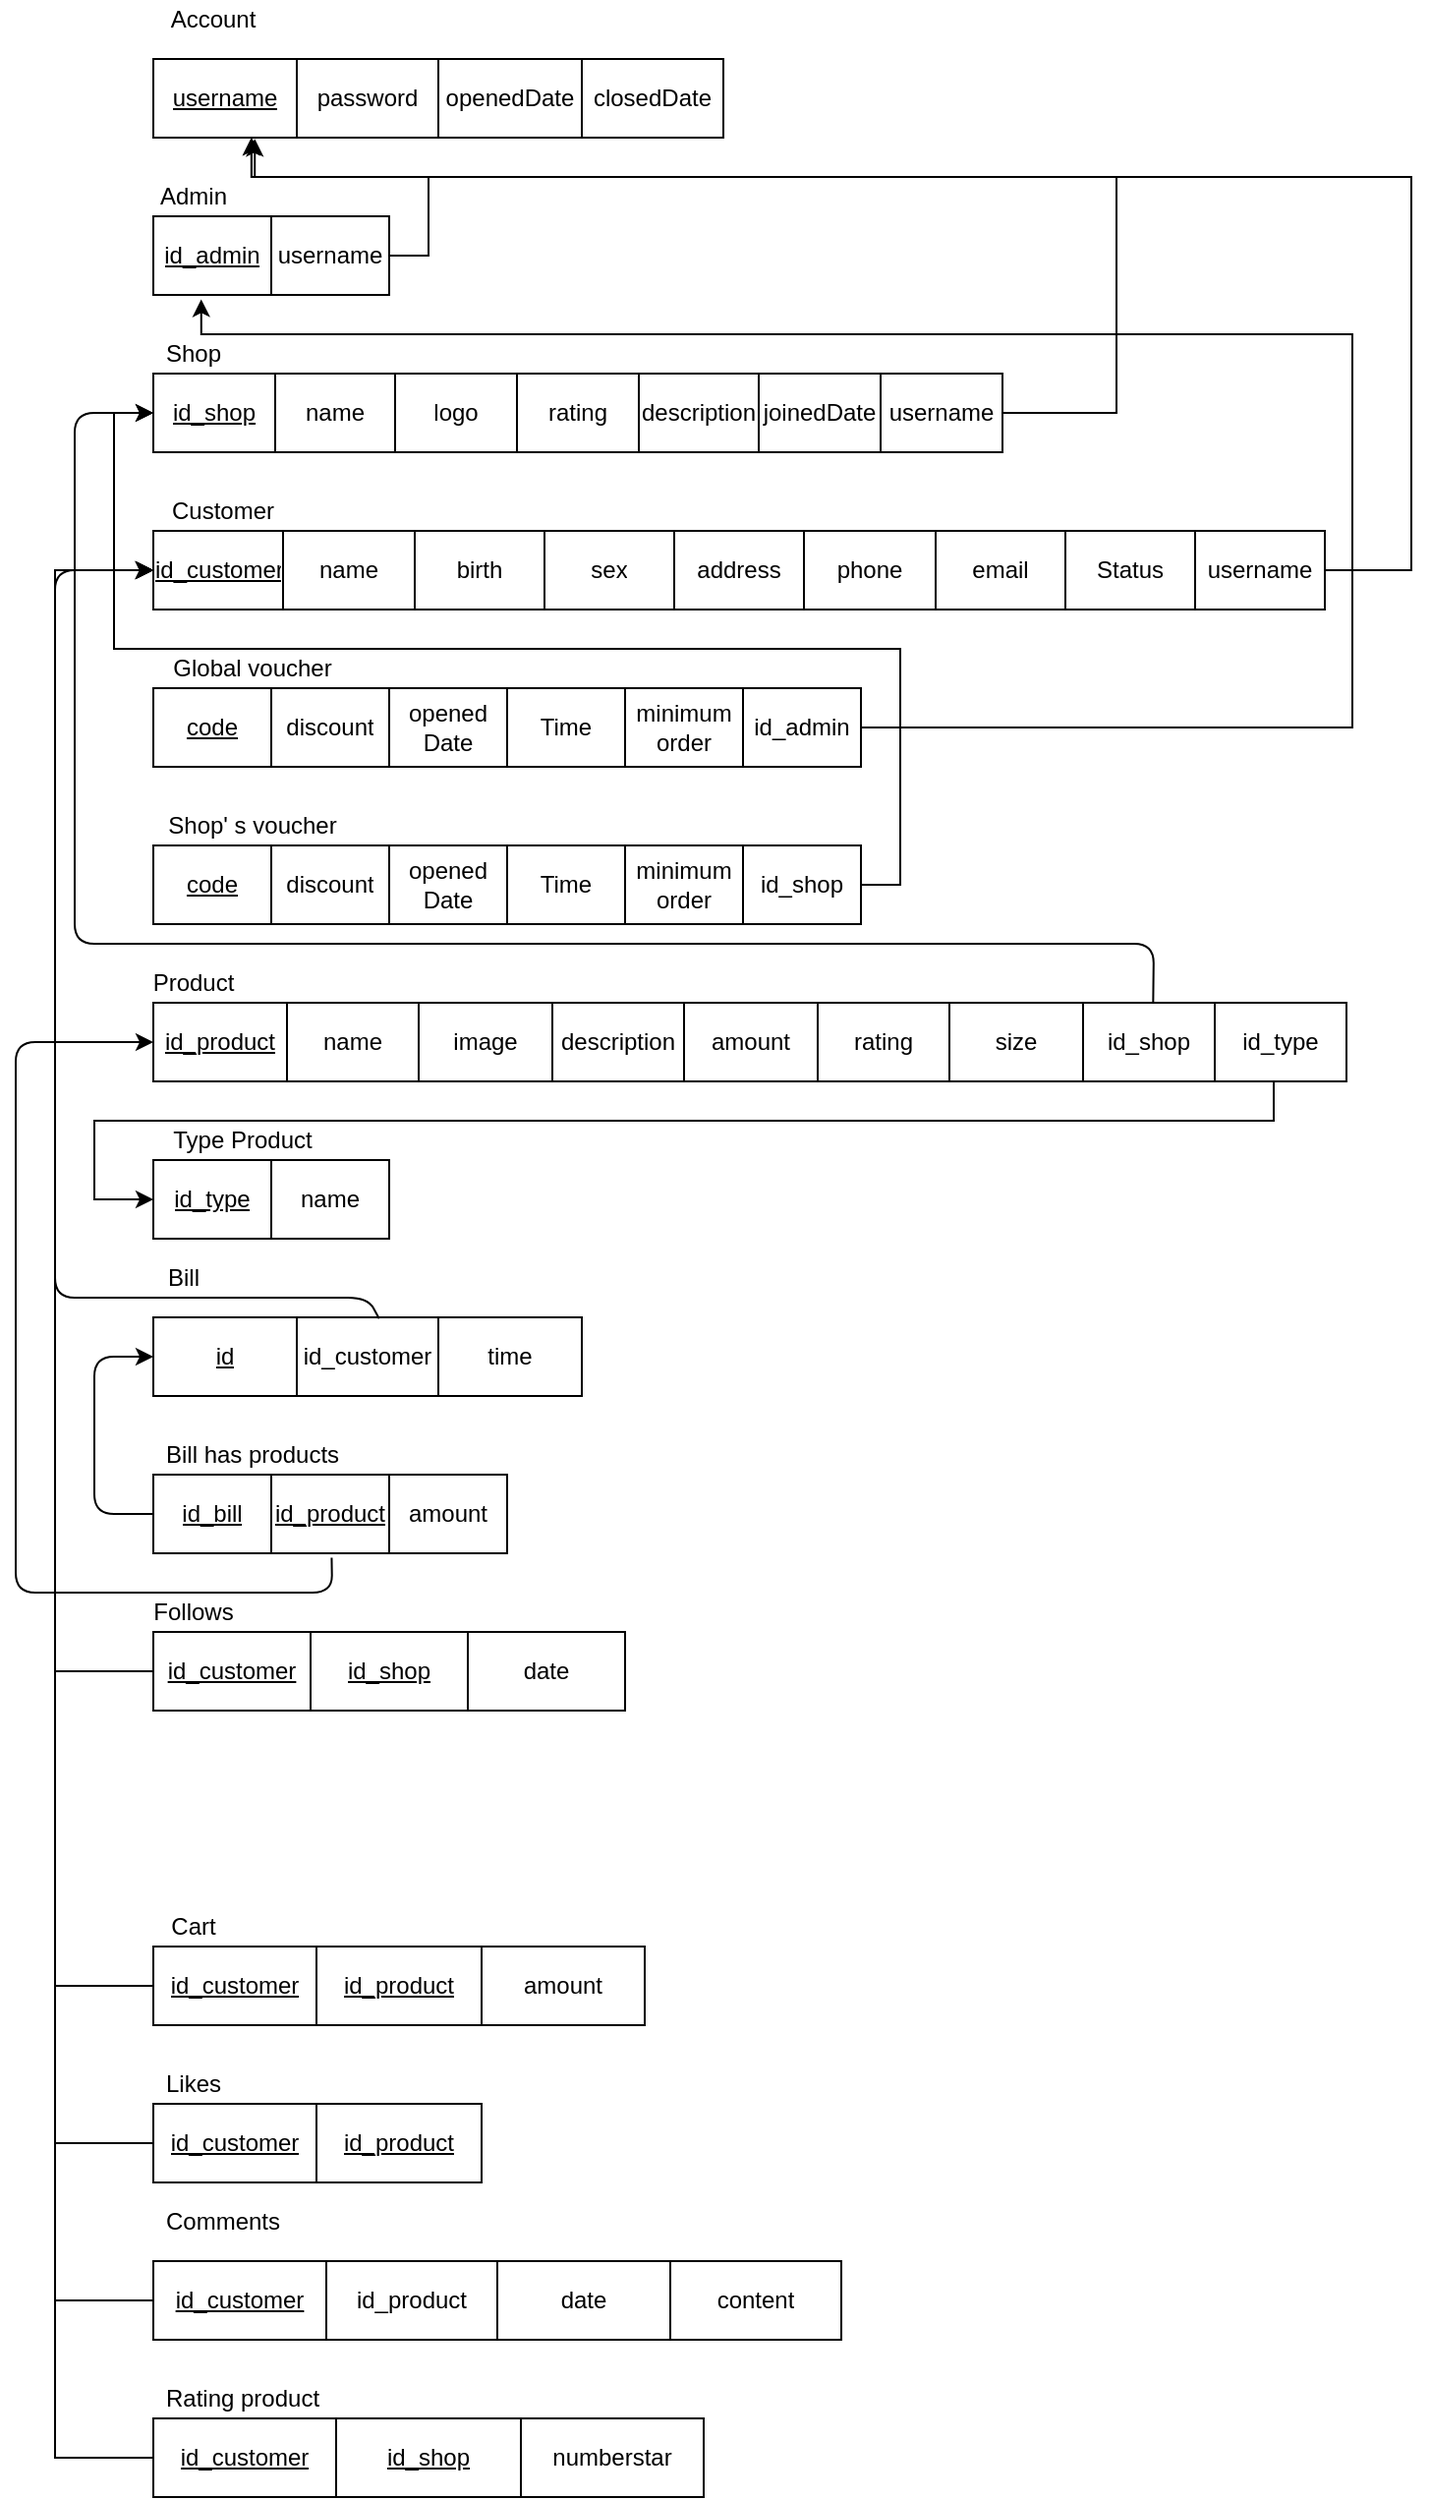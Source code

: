 <mxfile version="13.9.2" type="device"><diagram id="R2lEEEUBdFMjLlhIrx00" name="Page-1"><mxGraphModel dx="1278" dy="532" grid="1" gridSize="10" guides="1" tooltips="1" connect="1" arrows="1" fold="1" page="1" pageScale="1" pageWidth="850" pageHeight="1100" math="0" shadow="0" extFonts="Permanent Marker^https://fonts.googleapis.com/css?family=Permanent+Marker"><root><mxCell id="0"/><mxCell id="1" parent="0"/><mxCell id="m7C4wl1nC35SvQBjuJVe-47" value="" style="shape=table;html=1;whiteSpace=wrap;startSize=0;container=1;collapsible=0;childLayout=tableLayout;" parent="1" vertex="1"><mxGeometry x="80" y="40" width="290" height="40" as="geometry"/></mxCell><mxCell id="m7C4wl1nC35SvQBjuJVe-48" value="" style="shape=partialRectangle;html=1;whiteSpace=wrap;collapsible=0;dropTarget=0;pointerEvents=0;fillColor=none;top=0;left=0;bottom=0;right=0;points=[[0,0.5],[1,0.5]];portConstraint=eastwest;" parent="m7C4wl1nC35SvQBjuJVe-47" vertex="1"><mxGeometry width="290" height="40" as="geometry"/></mxCell><mxCell id="m7C4wl1nC35SvQBjuJVe-49" value="username" style="shape=partialRectangle;html=1;whiteSpace=wrap;connectable=0;overflow=hidden;fillColor=none;top=0;left=0;bottom=0;right=0;fontStyle=4" parent="m7C4wl1nC35SvQBjuJVe-48" vertex="1"><mxGeometry width="73" height="40" as="geometry"/></mxCell><mxCell id="m7C4wl1nC35SvQBjuJVe-50" value="password" style="shape=partialRectangle;html=1;whiteSpace=wrap;connectable=0;overflow=hidden;fillColor=none;top=0;left=0;bottom=0;right=0;" parent="m7C4wl1nC35SvQBjuJVe-48" vertex="1"><mxGeometry x="73" width="72" height="40" as="geometry"/></mxCell><mxCell id="m7C4wl1nC35SvQBjuJVe-51" value="openedDate" style="shape=partialRectangle;html=1;whiteSpace=wrap;connectable=0;overflow=hidden;fillColor=none;top=0;left=0;bottom=0;right=0;" parent="m7C4wl1nC35SvQBjuJVe-48" vertex="1"><mxGeometry x="145" width="73" height="40" as="geometry"/></mxCell><mxCell id="m7C4wl1nC35SvQBjuJVe-52" value="closedDate" style="shape=partialRectangle;html=1;whiteSpace=wrap;connectable=0;overflow=hidden;fillColor=none;top=0;left=0;bottom=0;right=0;" parent="m7C4wl1nC35SvQBjuJVe-48" vertex="1"><mxGeometry x="218" width="72" height="40" as="geometry"/></mxCell><mxCell id="m7C4wl1nC35SvQBjuJVe-53" value="Account" style="text;html=1;align=center;verticalAlign=middle;resizable=0;points=[];autosize=1;" parent="1" vertex="1"><mxGeometry x="80" y="10" width="60" height="20" as="geometry"/></mxCell><mxCell id="m7C4wl1nC35SvQBjuJVe-58" value="" style="shape=table;html=1;whiteSpace=wrap;startSize=0;container=1;collapsible=0;childLayout=tableLayout;" parent="1" vertex="1"><mxGeometry x="80" y="120" width="120" height="40" as="geometry"/></mxCell><mxCell id="m7C4wl1nC35SvQBjuJVe-59" value="" style="shape=partialRectangle;html=1;whiteSpace=wrap;collapsible=0;dropTarget=0;pointerEvents=0;fillColor=none;top=0;left=0;bottom=0;right=0;points=[[0,0.5],[1,0.5]];portConstraint=eastwest;" parent="m7C4wl1nC35SvQBjuJVe-58" vertex="1"><mxGeometry width="120" height="40" as="geometry"/></mxCell><mxCell id="m7C4wl1nC35SvQBjuJVe-60" value="&lt;u&gt;id_admin&lt;/u&gt;" style="shape=partialRectangle;html=1;whiteSpace=wrap;connectable=0;overflow=hidden;fillColor=none;top=0;left=0;bottom=0;right=0;" parent="m7C4wl1nC35SvQBjuJVe-59" vertex="1"><mxGeometry width="60" height="40" as="geometry"/></mxCell><mxCell id="m7C4wl1nC35SvQBjuJVe-141" value="&lt;span&gt;username&lt;/span&gt;" style="shape=partialRectangle;html=1;whiteSpace=wrap;connectable=0;overflow=hidden;fillColor=none;top=0;left=0;bottom=0;right=0;" parent="m7C4wl1nC35SvQBjuJVe-59" vertex="1"><mxGeometry x="60" width="60" height="40" as="geometry"/></mxCell><mxCell id="m7C4wl1nC35SvQBjuJVe-61" value="Admin" style="text;html=1;align=center;verticalAlign=middle;resizable=0;points=[];autosize=1;" parent="1" vertex="1"><mxGeometry x="75" y="100" width="50" height="20" as="geometry"/></mxCell><mxCell id="m7C4wl1nC35SvQBjuJVe-62" value="" style="shape=table;html=1;whiteSpace=wrap;startSize=0;container=1;collapsible=0;childLayout=tableLayout;" parent="1" vertex="1"><mxGeometry x="80" y="200" width="432" height="40" as="geometry"/></mxCell><mxCell id="m7C4wl1nC35SvQBjuJVe-63" value="" style="shape=partialRectangle;html=1;whiteSpace=wrap;collapsible=0;dropTarget=0;pointerEvents=0;fillColor=none;top=0;left=0;bottom=0;right=0;points=[[0,0.5],[1,0.5]];portConstraint=eastwest;" parent="m7C4wl1nC35SvQBjuJVe-62" vertex="1"><mxGeometry width="432" height="40" as="geometry"/></mxCell><mxCell id="m7C4wl1nC35SvQBjuJVe-64" value="&lt;u&gt;id_shop&lt;/u&gt;" style="shape=partialRectangle;html=1;whiteSpace=wrap;connectable=0;overflow=hidden;fillColor=none;top=0;left=0;bottom=0;right=0;" parent="m7C4wl1nC35SvQBjuJVe-63" vertex="1"><mxGeometry width="62" height="40" as="geometry"/></mxCell><mxCell id="m7C4wl1nC35SvQBjuJVe-65" value="name" style="shape=partialRectangle;html=1;whiteSpace=wrap;connectable=0;overflow=hidden;fillColor=none;top=0;left=0;bottom=0;right=0;" parent="m7C4wl1nC35SvQBjuJVe-63" vertex="1"><mxGeometry x="62" width="61" height="40" as="geometry"/></mxCell><mxCell id="m7C4wl1nC35SvQBjuJVe-66" value="logo" style="shape=partialRectangle;html=1;whiteSpace=wrap;connectable=0;overflow=hidden;fillColor=none;top=0;left=0;bottom=0;right=0;" parent="m7C4wl1nC35SvQBjuJVe-63" vertex="1"><mxGeometry x="123" width="62" height="40" as="geometry"/></mxCell><mxCell id="m7C4wl1nC35SvQBjuJVe-67" value="rating" style="shape=partialRectangle;html=1;whiteSpace=wrap;connectable=0;overflow=hidden;fillColor=none;top=0;left=0;bottom=0;right=0;" parent="m7C4wl1nC35SvQBjuJVe-63" vertex="1"><mxGeometry x="185" width="62" height="40" as="geometry"/></mxCell><mxCell id="m7C4wl1nC35SvQBjuJVe-68" value="description" style="shape=partialRectangle;html=1;whiteSpace=wrap;connectable=0;overflow=hidden;fillColor=none;top=0;left=0;bottom=0;right=0;" parent="m7C4wl1nC35SvQBjuJVe-63" vertex="1"><mxGeometry x="247" width="61" height="40" as="geometry"/></mxCell><mxCell id="m7C4wl1nC35SvQBjuJVe-69" value="joinedDate" style="shape=partialRectangle;html=1;whiteSpace=wrap;connectable=0;overflow=hidden;fillColor=none;top=0;left=0;bottom=0;right=0;" parent="m7C4wl1nC35SvQBjuJVe-63" vertex="1"><mxGeometry x="308" width="62" height="40" as="geometry"/></mxCell><mxCell id="m7C4wl1nC35SvQBjuJVe-142" value="&lt;span&gt;username&lt;/span&gt;" style="shape=partialRectangle;html=1;whiteSpace=wrap;connectable=0;overflow=hidden;fillColor=none;top=0;left=0;bottom=0;right=0;" parent="m7C4wl1nC35SvQBjuJVe-63" vertex="1"><mxGeometry x="370" width="62" height="40" as="geometry"/></mxCell><mxCell id="m7C4wl1nC35SvQBjuJVe-70" value="Shop" style="text;html=1;align=center;verticalAlign=middle;resizable=0;points=[];autosize=1;" parent="1" vertex="1"><mxGeometry x="80" y="180" width="40" height="20" as="geometry"/></mxCell><mxCell id="m7C4wl1nC35SvQBjuJVe-71" value="" style="shape=table;html=1;whiteSpace=wrap;startSize=0;container=1;collapsible=0;childLayout=tableLayout;" parent="1" vertex="1"><mxGeometry x="80" y="280" width="596" height="40" as="geometry"/></mxCell><mxCell id="m7C4wl1nC35SvQBjuJVe-72" value="" style="shape=partialRectangle;html=1;whiteSpace=wrap;collapsible=0;dropTarget=0;pointerEvents=0;fillColor=none;top=0;left=0;bottom=0;right=0;points=[[0,0.5],[1,0.5]];portConstraint=eastwest;" parent="m7C4wl1nC35SvQBjuJVe-71" vertex="1"><mxGeometry width="596" height="40" as="geometry"/></mxCell><mxCell id="m7C4wl1nC35SvQBjuJVe-73" value="&lt;u&gt;id_customer&lt;/u&gt;" style="shape=partialRectangle;html=1;whiteSpace=wrap;connectable=0;overflow=hidden;fillColor=none;top=0;left=0;bottom=0;right=0;" parent="m7C4wl1nC35SvQBjuJVe-72" vertex="1"><mxGeometry width="66" height="40" as="geometry"/></mxCell><mxCell id="m7C4wl1nC35SvQBjuJVe-74" value="name" style="shape=partialRectangle;html=1;whiteSpace=wrap;connectable=0;overflow=hidden;fillColor=none;top=0;left=0;bottom=0;right=0;" parent="m7C4wl1nC35SvQBjuJVe-72" vertex="1"><mxGeometry x="66" width="67" height="40" as="geometry"/></mxCell><mxCell id="m7C4wl1nC35SvQBjuJVe-75" value="birth" style="shape=partialRectangle;html=1;whiteSpace=wrap;connectable=0;overflow=hidden;fillColor=none;top=0;left=0;bottom=0;right=0;" parent="m7C4wl1nC35SvQBjuJVe-72" vertex="1"><mxGeometry x="133" width="66" height="40" as="geometry"/></mxCell><mxCell id="m7C4wl1nC35SvQBjuJVe-76" value="sex" style="shape=partialRectangle;html=1;whiteSpace=wrap;connectable=0;overflow=hidden;fillColor=none;top=0;left=0;bottom=0;right=0;" parent="m7C4wl1nC35SvQBjuJVe-72" vertex="1"><mxGeometry x="199" width="66" height="40" as="geometry"/></mxCell><mxCell id="m7C4wl1nC35SvQBjuJVe-77" value="address" style="shape=partialRectangle;html=1;whiteSpace=wrap;connectable=0;overflow=hidden;fillColor=none;top=0;left=0;bottom=0;right=0;" parent="m7C4wl1nC35SvQBjuJVe-72" vertex="1"><mxGeometry x="265" width="66" height="40" as="geometry"/></mxCell><mxCell id="m7C4wl1nC35SvQBjuJVe-78" value="phone" style="shape=partialRectangle;html=1;whiteSpace=wrap;connectable=0;overflow=hidden;fillColor=none;top=0;left=0;bottom=0;right=0;" parent="m7C4wl1nC35SvQBjuJVe-72" vertex="1"><mxGeometry x="331" width="67" height="40" as="geometry"/></mxCell><mxCell id="m7C4wl1nC35SvQBjuJVe-79" value="email" style="shape=partialRectangle;html=1;whiteSpace=wrap;connectable=0;overflow=hidden;fillColor=none;top=0;left=0;bottom=0;right=0;" parent="m7C4wl1nC35SvQBjuJVe-72" vertex="1"><mxGeometry x="398" width="66" height="40" as="geometry"/></mxCell><mxCell id="m7C4wl1nC35SvQBjuJVe-80" value="Status" style="shape=partialRectangle;html=1;whiteSpace=wrap;connectable=0;overflow=hidden;fillColor=none;top=0;left=0;bottom=0;right=0;" parent="m7C4wl1nC35SvQBjuJVe-72" vertex="1"><mxGeometry x="464" width="66" height="40" as="geometry"/></mxCell><mxCell id="m7C4wl1nC35SvQBjuJVe-143" value="&lt;span&gt;username&lt;/span&gt;" style="shape=partialRectangle;html=1;whiteSpace=wrap;connectable=0;overflow=hidden;fillColor=none;top=0;left=0;bottom=0;right=0;" parent="m7C4wl1nC35SvQBjuJVe-72" vertex="1"><mxGeometry x="530" width="66" height="40" as="geometry"/></mxCell><mxCell id="m7C4wl1nC35SvQBjuJVe-81" value="Customer" style="text;html=1;align=center;verticalAlign=middle;resizable=0;points=[];autosize=1;" parent="1" vertex="1"><mxGeometry x="80" y="260" width="70" height="20" as="geometry"/></mxCell><mxCell id="m7C4wl1nC35SvQBjuJVe-82" value="" style="shape=table;html=1;whiteSpace=wrap;startSize=0;container=1;collapsible=0;childLayout=tableLayout;" parent="1" vertex="1"><mxGeometry x="80" y="360" width="360" height="40" as="geometry"/></mxCell><mxCell id="m7C4wl1nC35SvQBjuJVe-83" value="" style="shape=partialRectangle;html=1;whiteSpace=wrap;collapsible=0;dropTarget=0;pointerEvents=0;fillColor=none;top=0;left=0;bottom=0;right=0;points=[[0,0.5],[1,0.5]];portConstraint=eastwest;" parent="m7C4wl1nC35SvQBjuJVe-82" vertex="1"><mxGeometry width="360" height="40" as="geometry"/></mxCell><mxCell id="m7C4wl1nC35SvQBjuJVe-84" value="code" style="shape=partialRectangle;html=1;whiteSpace=wrap;connectable=0;overflow=hidden;fillColor=none;top=0;left=0;bottom=0;right=0;fontStyle=4" parent="m7C4wl1nC35SvQBjuJVe-83" vertex="1"><mxGeometry width="60" height="40" as="geometry"/></mxCell><mxCell id="m7C4wl1nC35SvQBjuJVe-85" value="discount" style="shape=partialRectangle;html=1;whiteSpace=wrap;connectable=0;overflow=hidden;fillColor=none;top=0;left=0;bottom=0;right=0;" parent="m7C4wl1nC35SvQBjuJVe-83" vertex="1"><mxGeometry x="60" width="60" height="40" as="geometry"/></mxCell><mxCell id="m7C4wl1nC35SvQBjuJVe-86" value="opened Date" style="shape=partialRectangle;html=1;whiteSpace=wrap;connectable=0;overflow=hidden;fillColor=none;top=0;left=0;bottom=0;right=0;" parent="m7C4wl1nC35SvQBjuJVe-83" vertex="1"><mxGeometry x="120" width="60" height="40" as="geometry"/></mxCell><mxCell id="m7C4wl1nC35SvQBjuJVe-87" value="Time" style="shape=partialRectangle;html=1;whiteSpace=wrap;connectable=0;overflow=hidden;fillColor=none;top=0;left=0;bottom=0;right=0;" parent="m7C4wl1nC35SvQBjuJVe-83" vertex="1"><mxGeometry x="180" width="60" height="40" as="geometry"/></mxCell><mxCell id="m7C4wl1nC35SvQBjuJVe-88" value="minimum order" style="shape=partialRectangle;html=1;whiteSpace=wrap;connectable=0;overflow=hidden;fillColor=none;top=0;left=0;bottom=0;right=0;" parent="m7C4wl1nC35SvQBjuJVe-83" vertex="1"><mxGeometry x="240" width="60" height="40" as="geometry"/></mxCell><mxCell id="m7C4wl1nC35SvQBjuJVe-89" value="id_admin" style="shape=partialRectangle;html=1;whiteSpace=wrap;connectable=0;overflow=hidden;fillColor=none;top=0;left=0;bottom=0;right=0;" parent="m7C4wl1nC35SvQBjuJVe-83" vertex="1"><mxGeometry x="300" width="60" height="40" as="geometry"/></mxCell><mxCell id="m7C4wl1nC35SvQBjuJVe-98" value="Global voucher" style="text;html=1;align=center;verticalAlign=middle;resizable=0;points=[];autosize=1;" parent="1" vertex="1"><mxGeometry x="80" y="340" width="100" height="20" as="geometry"/></mxCell><mxCell id="m7C4wl1nC35SvQBjuJVe-99" value="Shop' s voucher" style="text;html=1;align=center;verticalAlign=middle;resizable=0;points=[];autosize=1;" parent="1" vertex="1"><mxGeometry x="80" y="420" width="100" height="20" as="geometry"/></mxCell><mxCell id="m7C4wl1nC35SvQBjuJVe-100" value="" style="shape=table;html=1;whiteSpace=wrap;startSize=0;container=1;collapsible=0;childLayout=tableLayout;" parent="1" vertex="1"><mxGeometry x="80" y="440" width="360" height="40" as="geometry"/></mxCell><mxCell id="m7C4wl1nC35SvQBjuJVe-101" value="" style="shape=partialRectangle;html=1;whiteSpace=wrap;collapsible=0;dropTarget=0;pointerEvents=0;fillColor=none;top=0;left=0;bottom=0;right=0;points=[[0,0.5],[1,0.5]];portConstraint=eastwest;" parent="m7C4wl1nC35SvQBjuJVe-100" vertex="1"><mxGeometry width="360" height="40" as="geometry"/></mxCell><mxCell id="m7C4wl1nC35SvQBjuJVe-102" value="code" style="shape=partialRectangle;html=1;whiteSpace=wrap;connectable=0;overflow=hidden;fillColor=none;top=0;left=0;bottom=0;right=0;fontStyle=4" parent="m7C4wl1nC35SvQBjuJVe-101" vertex="1"><mxGeometry width="60" height="40" as="geometry"/></mxCell><mxCell id="m7C4wl1nC35SvQBjuJVe-103" value="discount" style="shape=partialRectangle;html=1;whiteSpace=wrap;connectable=0;overflow=hidden;fillColor=none;top=0;left=0;bottom=0;right=0;" parent="m7C4wl1nC35SvQBjuJVe-101" vertex="1"><mxGeometry x="60" width="60" height="40" as="geometry"/></mxCell><mxCell id="m7C4wl1nC35SvQBjuJVe-104" value="opened Date" style="shape=partialRectangle;html=1;whiteSpace=wrap;connectable=0;overflow=hidden;fillColor=none;top=0;left=0;bottom=0;right=0;" parent="m7C4wl1nC35SvQBjuJVe-101" vertex="1"><mxGeometry x="120" width="60" height="40" as="geometry"/></mxCell><mxCell id="m7C4wl1nC35SvQBjuJVe-105" value="Time" style="shape=partialRectangle;html=1;whiteSpace=wrap;connectable=0;overflow=hidden;fillColor=none;top=0;left=0;bottom=0;right=0;" parent="m7C4wl1nC35SvQBjuJVe-101" vertex="1"><mxGeometry x="180" width="60" height="40" as="geometry"/></mxCell><mxCell id="m7C4wl1nC35SvQBjuJVe-106" value="minimum order" style="shape=partialRectangle;html=1;whiteSpace=wrap;connectable=0;overflow=hidden;fillColor=none;top=0;left=0;bottom=0;right=0;" parent="m7C4wl1nC35SvQBjuJVe-101" vertex="1"><mxGeometry x="240" width="60" height="40" as="geometry"/></mxCell><mxCell id="m7C4wl1nC35SvQBjuJVe-107" value="id_shop" style="shape=partialRectangle;html=1;whiteSpace=wrap;connectable=0;overflow=hidden;fillColor=none;top=0;left=0;bottom=0;right=0;" parent="m7C4wl1nC35SvQBjuJVe-101" vertex="1"><mxGeometry x="300" width="60" height="40" as="geometry"/></mxCell><mxCell id="m7C4wl1nC35SvQBjuJVe-108" value="" style="shape=table;html=1;whiteSpace=wrap;startSize=0;container=1;collapsible=0;childLayout=tableLayout;" parent="1" vertex="1"><mxGeometry x="80" y="520" width="607" height="40" as="geometry"/></mxCell><mxCell id="m7C4wl1nC35SvQBjuJVe-109" value="" style="shape=partialRectangle;html=1;whiteSpace=wrap;collapsible=0;dropTarget=0;pointerEvents=0;fillColor=none;top=0;left=0;bottom=0;right=0;points=[[0,0.5],[1,0.5]];portConstraint=eastwest;" parent="m7C4wl1nC35SvQBjuJVe-108" vertex="1"><mxGeometry width="607" height="40" as="geometry"/></mxCell><mxCell id="m7C4wl1nC35SvQBjuJVe-110" value="&lt;u&gt;id_product&lt;/u&gt;" style="shape=partialRectangle;html=1;whiteSpace=wrap;connectable=0;overflow=hidden;fillColor=none;top=0;left=0;bottom=0;right=0;" parent="m7C4wl1nC35SvQBjuJVe-109" vertex="1"><mxGeometry width="68" height="40" as="geometry"/></mxCell><mxCell id="m7C4wl1nC35SvQBjuJVe-111" value="name" style="shape=partialRectangle;html=1;whiteSpace=wrap;connectable=0;overflow=hidden;fillColor=none;top=0;left=0;bottom=0;right=0;" parent="m7C4wl1nC35SvQBjuJVe-109" vertex="1"><mxGeometry x="68" width="67" height="40" as="geometry"/></mxCell><mxCell id="m7C4wl1nC35SvQBjuJVe-112" value="image" style="shape=partialRectangle;html=1;whiteSpace=wrap;connectable=0;overflow=hidden;fillColor=none;top=0;left=0;bottom=0;right=0;" parent="m7C4wl1nC35SvQBjuJVe-109" vertex="1"><mxGeometry x="135" width="68" height="40" as="geometry"/></mxCell><mxCell id="m7C4wl1nC35SvQBjuJVe-113" value="description" style="shape=partialRectangle;html=1;whiteSpace=wrap;connectable=0;overflow=hidden;fillColor=none;top=0;left=0;bottom=0;right=0;" parent="m7C4wl1nC35SvQBjuJVe-109" vertex="1"><mxGeometry x="203" width="67" height="40" as="geometry"/></mxCell><mxCell id="m7C4wl1nC35SvQBjuJVe-114" value="amount" style="shape=partialRectangle;html=1;whiteSpace=wrap;connectable=0;overflow=hidden;fillColor=none;top=0;left=0;bottom=0;right=0;" parent="m7C4wl1nC35SvQBjuJVe-109" vertex="1"><mxGeometry x="270" width="68" height="40" as="geometry"/></mxCell><mxCell id="m7C4wl1nC35SvQBjuJVe-115" value="rating" style="shape=partialRectangle;html=1;whiteSpace=wrap;connectable=0;overflow=hidden;fillColor=none;top=0;left=0;bottom=0;right=0;" parent="m7C4wl1nC35SvQBjuJVe-109" vertex="1"><mxGeometry x="338" width="67" height="40" as="geometry"/></mxCell><mxCell id="m7C4wl1nC35SvQBjuJVe-116" value="size" style="shape=partialRectangle;html=1;whiteSpace=wrap;connectable=0;overflow=hidden;fillColor=none;top=0;left=0;bottom=0;right=0;" parent="m7C4wl1nC35SvQBjuJVe-109" vertex="1"><mxGeometry x="405" width="68" height="40" as="geometry"/></mxCell><mxCell id="m7C4wl1nC35SvQBjuJVe-208" value="id_shop" style="shape=partialRectangle;html=1;whiteSpace=wrap;connectable=0;overflow=hidden;fillColor=none;top=0;left=0;bottom=0;right=0;" parent="m7C4wl1nC35SvQBjuJVe-109" vertex="1"><mxGeometry x="473" width="67" height="40" as="geometry"/></mxCell><mxCell id="m7C4wl1nC35SvQBjuJVe-135" value="id_type" style="shape=partialRectangle;html=1;whiteSpace=wrap;connectable=0;overflow=hidden;fillColor=none;top=0;left=0;bottom=0;right=0;" parent="m7C4wl1nC35SvQBjuJVe-109" vertex="1"><mxGeometry x="540" width="67" height="40" as="geometry"/></mxCell><mxCell id="m7C4wl1nC35SvQBjuJVe-117" value="Product" style="text;html=1;align=center;verticalAlign=middle;resizable=0;points=[];autosize=1;" parent="1" vertex="1"><mxGeometry x="70" y="500" width="60" height="20" as="geometry"/></mxCell><mxCell id="m7C4wl1nC35SvQBjuJVe-136" value="" style="shape=table;html=1;whiteSpace=wrap;startSize=0;container=1;collapsible=0;childLayout=tableLayout;" parent="1" vertex="1"><mxGeometry x="80" y="600" width="120" height="40" as="geometry"/></mxCell><mxCell id="m7C4wl1nC35SvQBjuJVe-137" value="" style="shape=partialRectangle;html=1;whiteSpace=wrap;collapsible=0;dropTarget=0;pointerEvents=0;fillColor=none;top=0;left=0;bottom=0;right=0;points=[[0,0.5],[1,0.5]];portConstraint=eastwest;" parent="m7C4wl1nC35SvQBjuJVe-136" vertex="1"><mxGeometry width="120" height="40" as="geometry"/></mxCell><mxCell id="m7C4wl1nC35SvQBjuJVe-138" value="&lt;u&gt;id_type&lt;/u&gt;" style="shape=partialRectangle;html=1;whiteSpace=wrap;connectable=0;overflow=hidden;fillColor=none;top=0;left=0;bottom=0;right=0;" parent="m7C4wl1nC35SvQBjuJVe-137" vertex="1"><mxGeometry width="60" height="40" as="geometry"/></mxCell><mxCell id="m7C4wl1nC35SvQBjuJVe-139" value="name" style="shape=partialRectangle;html=1;whiteSpace=wrap;connectable=0;overflow=hidden;fillColor=none;top=0;left=0;bottom=0;right=0;" parent="m7C4wl1nC35SvQBjuJVe-137" vertex="1"><mxGeometry x="60" width="60" height="40" as="geometry"/></mxCell><mxCell id="m7C4wl1nC35SvQBjuJVe-140" value="Type Product" style="text;html=1;align=center;verticalAlign=middle;resizable=0;points=[];autosize=1;" parent="1" vertex="1"><mxGeometry x="80" y="580" width="90" height="20" as="geometry"/></mxCell><mxCell id="m7C4wl1nC35SvQBjuJVe-159" value="" style="shape=table;html=1;whiteSpace=wrap;startSize=0;container=1;collapsible=0;childLayout=tableLayout;" parent="1" vertex="1"><mxGeometry x="80" y="840" width="240" height="40" as="geometry"/></mxCell><mxCell id="m7C4wl1nC35SvQBjuJVe-160" value="" style="shape=partialRectangle;html=1;whiteSpace=wrap;collapsible=0;dropTarget=0;pointerEvents=0;fillColor=none;top=0;left=0;bottom=0;right=0;points=[[0,0.5],[1,0.5]];portConstraint=eastwest;" parent="m7C4wl1nC35SvQBjuJVe-159" vertex="1"><mxGeometry width="240" height="40" as="geometry"/></mxCell><mxCell id="m7C4wl1nC35SvQBjuJVe-161" value="&lt;u&gt;id_customer&lt;/u&gt;" style="shape=partialRectangle;html=1;whiteSpace=wrap;connectable=0;overflow=hidden;fillColor=none;top=0;left=0;bottom=0;right=0;" parent="m7C4wl1nC35SvQBjuJVe-160" vertex="1"><mxGeometry width="80" height="40" as="geometry"/></mxCell><mxCell id="m7C4wl1nC35SvQBjuJVe-162" value="&lt;u&gt;id_shop&lt;/u&gt;" style="shape=partialRectangle;html=1;whiteSpace=wrap;connectable=0;overflow=hidden;fillColor=none;top=0;left=0;bottom=0;right=0;" parent="m7C4wl1nC35SvQBjuJVe-160" vertex="1"><mxGeometry x="80" width="80" height="40" as="geometry"/></mxCell><mxCell id="m7C4wl1nC35SvQBjuJVe-163" value="date" style="shape=partialRectangle;html=1;whiteSpace=wrap;connectable=0;overflow=hidden;fillColor=none;top=0;left=0;bottom=0;right=0;" parent="m7C4wl1nC35SvQBjuJVe-160" vertex="1"><mxGeometry x="160" width="80" height="40" as="geometry"/></mxCell><mxCell id="m7C4wl1nC35SvQBjuJVe-164" value="Follows" style="text;html=1;align=center;verticalAlign=middle;resizable=0;points=[];autosize=1;" parent="1" vertex="1"><mxGeometry x="70" y="820" width="60" height="20" as="geometry"/></mxCell><mxCell id="m7C4wl1nC35SvQBjuJVe-173" value="" style="shape=table;html=1;whiteSpace=wrap;startSize=0;container=1;collapsible=0;childLayout=tableLayout;" parent="1" vertex="1"><mxGeometry x="80" y="1000" width="250" height="40" as="geometry"/></mxCell><mxCell id="m7C4wl1nC35SvQBjuJVe-174" value="" style="shape=partialRectangle;html=1;whiteSpace=wrap;collapsible=0;dropTarget=0;pointerEvents=0;fillColor=none;top=0;left=0;bottom=0;right=0;points=[[0,0.5],[1,0.5]];portConstraint=eastwest;" parent="m7C4wl1nC35SvQBjuJVe-173" vertex="1"><mxGeometry width="250" height="40" as="geometry"/></mxCell><mxCell id="m7C4wl1nC35SvQBjuJVe-175" value="&lt;u&gt;id_customer&lt;/u&gt;" style="shape=partialRectangle;html=1;whiteSpace=wrap;connectable=0;overflow=hidden;fillColor=none;top=0;left=0;bottom=0;right=0;" parent="m7C4wl1nC35SvQBjuJVe-174" vertex="1"><mxGeometry width="83" height="40" as="geometry"/></mxCell><mxCell id="m7C4wl1nC35SvQBjuJVe-176" value="&lt;span&gt;id_product&lt;/span&gt;" style="shape=partialRectangle;html=1;whiteSpace=wrap;connectable=0;overflow=hidden;fillColor=none;top=0;left=0;bottom=0;right=0;fontStyle=4" parent="m7C4wl1nC35SvQBjuJVe-174" vertex="1"><mxGeometry x="83" width="84" height="40" as="geometry"/></mxCell><mxCell id="m7C4wl1nC35SvQBjuJVe-177" value="amount" style="shape=partialRectangle;html=1;whiteSpace=wrap;connectable=0;overflow=hidden;fillColor=none;top=0;left=0;bottom=0;right=0;" parent="m7C4wl1nC35SvQBjuJVe-174" vertex="1"><mxGeometry x="167" width="83" height="40" as="geometry"/></mxCell><mxCell id="m7C4wl1nC35SvQBjuJVe-178" value="Cart" style="text;html=1;align=center;verticalAlign=middle;resizable=0;points=[];autosize=1;" parent="1" vertex="1"><mxGeometry x="80" y="980" width="40" height="20" as="geometry"/></mxCell><mxCell id="m7C4wl1nC35SvQBjuJVe-183" value="Likes" style="text;html=1;align=center;verticalAlign=middle;resizable=0;points=[];autosize=1;" parent="1" vertex="1"><mxGeometry x="80" y="1060" width="40" height="20" as="geometry"/></mxCell><mxCell id="m7C4wl1nC35SvQBjuJVe-184" value="" style="shape=table;html=1;whiteSpace=wrap;startSize=0;container=1;collapsible=0;childLayout=tableLayout;" parent="1" vertex="1"><mxGeometry x="80" y="1080" width="167" height="40" as="geometry"/></mxCell><mxCell id="m7C4wl1nC35SvQBjuJVe-185" value="" style="shape=partialRectangle;html=1;whiteSpace=wrap;collapsible=0;dropTarget=0;pointerEvents=0;fillColor=none;top=0;left=0;bottom=0;right=0;points=[[0,0.5],[1,0.5]];portConstraint=eastwest;" parent="m7C4wl1nC35SvQBjuJVe-184" vertex="1"><mxGeometry width="167" height="40" as="geometry"/></mxCell><mxCell id="m7C4wl1nC35SvQBjuJVe-186" value="&lt;u&gt;id_customer&lt;/u&gt;" style="shape=partialRectangle;html=1;whiteSpace=wrap;connectable=0;overflow=hidden;fillColor=none;top=0;left=0;bottom=0;right=0;" parent="m7C4wl1nC35SvQBjuJVe-185" vertex="1"><mxGeometry width="83" height="40" as="geometry"/></mxCell><mxCell id="m7C4wl1nC35SvQBjuJVe-187" value="&lt;span&gt;id_product&lt;/span&gt;" style="shape=partialRectangle;html=1;whiteSpace=wrap;connectable=0;overflow=hidden;fillColor=none;top=0;left=0;bottom=0;right=0;fontStyle=4" parent="m7C4wl1nC35SvQBjuJVe-185" vertex="1"><mxGeometry x="83" width="84" height="40" as="geometry"/></mxCell><mxCell id="m7C4wl1nC35SvQBjuJVe-189" value="" style="shape=table;html=1;whiteSpace=wrap;startSize=0;container=1;collapsible=0;childLayout=tableLayout;" parent="1" vertex="1"><mxGeometry x="80" y="1160" width="350" height="40" as="geometry"/></mxCell><mxCell id="m7C4wl1nC35SvQBjuJVe-190" value="" style="shape=partialRectangle;html=1;whiteSpace=wrap;collapsible=0;dropTarget=0;pointerEvents=0;fillColor=none;top=0;left=0;bottom=0;right=0;points=[[0,0.5],[1,0.5]];portConstraint=eastwest;" parent="m7C4wl1nC35SvQBjuJVe-189" vertex="1"><mxGeometry width="350" height="40" as="geometry"/></mxCell><mxCell id="m7C4wl1nC35SvQBjuJVe-191" value="&lt;u&gt;id_customer&lt;/u&gt;" style="shape=partialRectangle;html=1;whiteSpace=wrap;connectable=0;overflow=hidden;fillColor=none;top=0;left=0;bottom=0;right=0;" parent="m7C4wl1nC35SvQBjuJVe-190" vertex="1"><mxGeometry width="88" height="40" as="geometry"/></mxCell><mxCell id="m7C4wl1nC35SvQBjuJVe-192" value="&lt;span&gt;id_product&lt;/span&gt;" style="shape=partialRectangle;html=1;whiteSpace=wrap;connectable=0;overflow=hidden;fillColor=none;top=0;left=0;bottom=0;right=0;" parent="m7C4wl1nC35SvQBjuJVe-190" vertex="1"><mxGeometry x="88" width="87" height="40" as="geometry"/></mxCell><mxCell id="m7C4wl1nC35SvQBjuJVe-193" value="date" style="shape=partialRectangle;html=1;whiteSpace=wrap;connectable=0;overflow=hidden;fillColor=none;top=0;left=0;bottom=0;right=0;" parent="m7C4wl1nC35SvQBjuJVe-190" vertex="1"><mxGeometry x="175" width="88" height="40" as="geometry"/></mxCell><mxCell id="m7C4wl1nC35SvQBjuJVe-194" value="content" style="shape=partialRectangle;html=1;whiteSpace=wrap;connectable=0;overflow=hidden;fillColor=none;top=0;left=0;bottom=0;right=0;" parent="m7C4wl1nC35SvQBjuJVe-190" vertex="1"><mxGeometry x="263" width="87" height="40" as="geometry"/></mxCell><mxCell id="m7C4wl1nC35SvQBjuJVe-195" value="" style="shape=table;html=1;whiteSpace=wrap;startSize=0;container=1;collapsible=0;childLayout=tableLayout;" parent="1" vertex="1"><mxGeometry x="80" y="1240" width="280" height="40" as="geometry"/></mxCell><mxCell id="m7C4wl1nC35SvQBjuJVe-196" value="" style="shape=partialRectangle;html=1;whiteSpace=wrap;collapsible=0;dropTarget=0;pointerEvents=0;fillColor=none;top=0;left=0;bottom=0;right=0;points=[[0,0.5],[1,0.5]];portConstraint=eastwest;" parent="m7C4wl1nC35SvQBjuJVe-195" vertex="1"><mxGeometry width="280" height="40" as="geometry"/></mxCell><mxCell id="m7C4wl1nC35SvQBjuJVe-197" value="&lt;u&gt;id_customer&lt;/u&gt;" style="shape=partialRectangle;html=1;whiteSpace=wrap;connectable=0;overflow=hidden;fillColor=none;top=0;left=0;bottom=0;right=0;" parent="m7C4wl1nC35SvQBjuJVe-196" vertex="1"><mxGeometry width="93" height="40" as="geometry"/></mxCell><mxCell id="m7C4wl1nC35SvQBjuJVe-198" value="&lt;u&gt;id_shop&lt;/u&gt;" style="shape=partialRectangle;html=1;whiteSpace=wrap;connectable=0;overflow=hidden;fillColor=none;top=0;left=0;bottom=0;right=0;" parent="m7C4wl1nC35SvQBjuJVe-196" vertex="1"><mxGeometry x="93" width="94" height="40" as="geometry"/></mxCell><mxCell id="m7C4wl1nC35SvQBjuJVe-199" value="numberstar" style="shape=partialRectangle;html=1;whiteSpace=wrap;connectable=0;overflow=hidden;fillColor=none;top=0;left=0;bottom=0;right=0;" parent="m7C4wl1nC35SvQBjuJVe-196" vertex="1"><mxGeometry x="187" width="93" height="40" as="geometry"/></mxCell><mxCell id="m7C4wl1nC35SvQBjuJVe-200" value="Comments" style="text;html=1;align=center;verticalAlign=middle;resizable=0;points=[];autosize=1;" parent="1" vertex="1"><mxGeometry x="80" y="1130" width="70" height="20" as="geometry"/></mxCell><mxCell id="m7C4wl1nC35SvQBjuJVe-201" value="Rating product" style="text;html=1;align=center;verticalAlign=middle;resizable=0;points=[];autosize=1;" parent="1" vertex="1"><mxGeometry x="80" y="1220" width="90" height="20" as="geometry"/></mxCell><mxCell id="m7C4wl1nC35SvQBjuJVe-202" style="edgeStyle=orthogonalEdgeStyle;rounded=0;orthogonalLoop=1;jettySize=auto;html=1;entryX=0.172;entryY=1;entryDx=0;entryDy=0;entryPerimeter=0;" parent="1" source="m7C4wl1nC35SvQBjuJVe-59" target="m7C4wl1nC35SvQBjuJVe-48" edge="1"><mxGeometry relative="1" as="geometry"/></mxCell><mxCell id="m7C4wl1nC35SvQBjuJVe-203" style="edgeStyle=orthogonalEdgeStyle;rounded=0;orthogonalLoop=1;jettySize=auto;html=1;" parent="1" source="m7C4wl1nC35SvQBjuJVe-63" edge="1"><mxGeometry relative="1" as="geometry"><mxPoint x="130" y="80" as="targetPoint"/><Array as="points"><mxPoint x="570" y="220"/><mxPoint x="570" y="100"/><mxPoint x="130" y="100"/></Array></mxGeometry></mxCell><mxCell id="m7C4wl1nC35SvQBjuJVe-204" style="edgeStyle=orthogonalEdgeStyle;rounded=0;orthogonalLoop=1;jettySize=auto;html=1;entryX=0.178;entryY=1.015;entryDx=0;entryDy=0;entryPerimeter=0;" parent="1" source="m7C4wl1nC35SvQBjuJVe-72" target="m7C4wl1nC35SvQBjuJVe-48" edge="1"><mxGeometry relative="1" as="geometry"><Array as="points"><mxPoint x="720" y="300"/><mxPoint x="720" y="100"/><mxPoint x="132" y="100"/></Array></mxGeometry></mxCell><mxCell id="m7C4wl1nC35SvQBjuJVe-205" style="edgeStyle=orthogonalEdgeStyle;rounded=0;orthogonalLoop=1;jettySize=auto;html=1;entryX=0.203;entryY=1.055;entryDx=0;entryDy=0;entryPerimeter=0;" parent="1" source="m7C4wl1nC35SvQBjuJVe-83" target="m7C4wl1nC35SvQBjuJVe-59" edge="1"><mxGeometry relative="1" as="geometry"><Array as="points"><mxPoint x="690" y="380"/><mxPoint x="690" y="180"/><mxPoint x="104" y="180"/></Array></mxGeometry></mxCell><mxCell id="m7C4wl1nC35SvQBjuJVe-207" style="edgeStyle=orthogonalEdgeStyle;rounded=0;orthogonalLoop=1;jettySize=auto;html=1;entryX=0;entryY=0.5;entryDx=0;entryDy=0;" parent="1" source="m7C4wl1nC35SvQBjuJVe-101" target="m7C4wl1nC35SvQBjuJVe-63" edge="1"><mxGeometry relative="1" as="geometry"/></mxCell><mxCell id="m7C4wl1nC35SvQBjuJVe-209" value="" style="endArrow=classic;html=1;exitX=0.838;exitY=-0.005;exitDx=0;exitDy=0;exitPerimeter=0;" parent="1" source="m7C4wl1nC35SvQBjuJVe-109" edge="1"><mxGeometry width="50" height="50" relative="1" as="geometry"><mxPoint x="400" y="370" as="sourcePoint"/><mxPoint x="80" y="220" as="targetPoint"/><Array as="points"><mxPoint x="589" y="490"/><mxPoint x="40" y="490"/><mxPoint x="40" y="220"/></Array></mxGeometry></mxCell><mxCell id="m7C4wl1nC35SvQBjuJVe-210" style="edgeStyle=orthogonalEdgeStyle;rounded=0;orthogonalLoop=1;jettySize=auto;html=1;entryX=0;entryY=0.5;entryDx=0;entryDy=0;" parent="1" source="m7C4wl1nC35SvQBjuJVe-109" target="m7C4wl1nC35SvQBjuJVe-137" edge="1"><mxGeometry relative="1" as="geometry"><Array as="points"><mxPoint x="650" y="580"/><mxPoint x="50" y="580"/><mxPoint x="50" y="620"/></Array></mxGeometry></mxCell><mxCell id="m7C4wl1nC35SvQBjuJVe-214" style="edgeStyle=orthogonalEdgeStyle;rounded=0;orthogonalLoop=1;jettySize=auto;html=1;entryX=0;entryY=0.5;entryDx=0;entryDy=0;" parent="1" source="m7C4wl1nC35SvQBjuJVe-160" target="m7C4wl1nC35SvQBjuJVe-72" edge="1"><mxGeometry relative="1" as="geometry"><Array as="points"><mxPoint x="30" y="860"/><mxPoint x="30" y="300"/></Array></mxGeometry></mxCell><mxCell id="m7C4wl1nC35SvQBjuJVe-216" style="edgeStyle=orthogonalEdgeStyle;rounded=0;orthogonalLoop=1;jettySize=auto;html=1;entryX=0;entryY=0.5;entryDx=0;entryDy=0;" parent="1" source="m7C4wl1nC35SvQBjuJVe-174" target="m7C4wl1nC35SvQBjuJVe-72" edge="1"><mxGeometry relative="1" as="geometry"><mxPoint x="30" y="260" as="targetPoint"/><Array as="points"><mxPoint x="30" y="1020"/><mxPoint x="30" y="300"/></Array></mxGeometry></mxCell><mxCell id="m7C4wl1nC35SvQBjuJVe-217" style="edgeStyle=orthogonalEdgeStyle;rounded=0;orthogonalLoop=1;jettySize=auto;html=1;entryX=0;entryY=0.5;entryDx=0;entryDy=0;" parent="1" source="m7C4wl1nC35SvQBjuJVe-185" target="m7C4wl1nC35SvQBjuJVe-72" edge="1"><mxGeometry relative="1" as="geometry"><Array as="points"><mxPoint x="30" y="1100"/><mxPoint x="30" y="300"/></Array></mxGeometry></mxCell><mxCell id="m7C4wl1nC35SvQBjuJVe-218" style="edgeStyle=orthogonalEdgeStyle;rounded=0;orthogonalLoop=1;jettySize=auto;html=1;" parent="1" source="m7C4wl1nC35SvQBjuJVe-190" edge="1"><mxGeometry relative="1" as="geometry"><mxPoint x="80" y="300" as="targetPoint"/><Array as="points"><mxPoint x="30" y="1180"/><mxPoint x="30" y="300"/></Array></mxGeometry></mxCell><mxCell id="m7C4wl1nC35SvQBjuJVe-219" style="edgeStyle=orthogonalEdgeStyle;rounded=0;orthogonalLoop=1;jettySize=auto;html=1;" parent="1" source="m7C4wl1nC35SvQBjuJVe-196" edge="1"><mxGeometry relative="1" as="geometry"><mxPoint x="80" y="300" as="targetPoint"/><Array as="points"><mxPoint x="30" y="1260"/><mxPoint x="30" y="300"/></Array></mxGeometry></mxCell><mxCell id="2wjMtFfDPSdlSqs3lCBc-2" value="" style="shape=table;html=1;whiteSpace=wrap;startSize=0;container=1;collapsible=0;childLayout=tableLayout;" vertex="1" parent="1"><mxGeometry x="80" y="680" width="218" height="40" as="geometry"/></mxCell><mxCell id="2wjMtFfDPSdlSqs3lCBc-3" value="" style="shape=partialRectangle;html=1;whiteSpace=wrap;collapsible=0;dropTarget=0;pointerEvents=0;fillColor=none;top=0;left=0;bottom=0;right=0;points=[[0,0.5],[1,0.5]];portConstraint=eastwest;" vertex="1" parent="2wjMtFfDPSdlSqs3lCBc-2"><mxGeometry width="218" height="40" as="geometry"/></mxCell><mxCell id="2wjMtFfDPSdlSqs3lCBc-4" value="&lt;u&gt;id&lt;/u&gt;" style="shape=partialRectangle;html=1;whiteSpace=wrap;connectable=0;overflow=hidden;fillColor=none;top=0;left=0;bottom=0;right=0;" vertex="1" parent="2wjMtFfDPSdlSqs3lCBc-3"><mxGeometry width="73" height="40" as="geometry"/></mxCell><mxCell id="2wjMtFfDPSdlSqs3lCBc-5" value="id_customer" style="shape=partialRectangle;html=1;whiteSpace=wrap;connectable=0;overflow=hidden;fillColor=none;top=0;left=0;bottom=0;right=0;" vertex="1" parent="2wjMtFfDPSdlSqs3lCBc-3"><mxGeometry x="73" width="72" height="40" as="geometry"/></mxCell><mxCell id="2wjMtFfDPSdlSqs3lCBc-6" value="time" style="shape=partialRectangle;html=1;whiteSpace=wrap;connectable=0;overflow=hidden;fillColor=none;top=0;left=0;bottom=0;right=0;" vertex="1" parent="2wjMtFfDPSdlSqs3lCBc-3"><mxGeometry x="145" width="73" height="40" as="geometry"/></mxCell><mxCell id="2wjMtFfDPSdlSqs3lCBc-8" value="Bill" style="text;html=1;align=center;verticalAlign=middle;resizable=0;points=[];autosize=1;" vertex="1" parent="1"><mxGeometry x="80" y="650" width="30" height="20" as="geometry"/></mxCell><mxCell id="2wjMtFfDPSdlSqs3lCBc-9" value="" style="shape=table;html=1;whiteSpace=wrap;startSize=0;container=1;collapsible=0;childLayout=tableLayout;" vertex="1" parent="1"><mxGeometry x="80" y="760" width="180" height="40" as="geometry"/></mxCell><mxCell id="2wjMtFfDPSdlSqs3lCBc-10" value="" style="shape=partialRectangle;html=1;whiteSpace=wrap;collapsible=0;dropTarget=0;pointerEvents=0;fillColor=none;top=0;left=0;bottom=0;right=0;points=[[0,0.5],[1,0.5]];portConstraint=eastwest;" vertex="1" parent="2wjMtFfDPSdlSqs3lCBc-9"><mxGeometry width="180" height="40" as="geometry"/></mxCell><mxCell id="2wjMtFfDPSdlSqs3lCBc-11" value="&lt;u&gt;id_bill&lt;/u&gt;" style="shape=partialRectangle;html=1;whiteSpace=wrap;connectable=0;overflow=hidden;fillColor=none;top=0;left=0;bottom=0;right=0;" vertex="1" parent="2wjMtFfDPSdlSqs3lCBc-10"><mxGeometry width="60" height="40" as="geometry"/></mxCell><mxCell id="2wjMtFfDPSdlSqs3lCBc-12" value="&lt;u&gt;id_product&lt;/u&gt;" style="shape=partialRectangle;html=1;whiteSpace=wrap;connectable=0;overflow=hidden;fillColor=none;top=0;left=0;bottom=0;right=0;" vertex="1" parent="2wjMtFfDPSdlSqs3lCBc-10"><mxGeometry x="60" width="60" height="40" as="geometry"/></mxCell><mxCell id="2wjMtFfDPSdlSqs3lCBc-13" value="amount" style="shape=partialRectangle;html=1;whiteSpace=wrap;connectable=0;overflow=hidden;fillColor=none;top=0;left=0;bottom=0;right=0;" vertex="1" parent="2wjMtFfDPSdlSqs3lCBc-10"><mxGeometry x="120" width="60" height="40" as="geometry"/></mxCell><mxCell id="2wjMtFfDPSdlSqs3lCBc-16" value="" style="endArrow=classic;html=1;exitX=0;exitY=0.5;exitDx=0;exitDy=0;entryX=0;entryY=0.5;entryDx=0;entryDy=0;" edge="1" parent="1" source="2wjMtFfDPSdlSqs3lCBc-10" target="2wjMtFfDPSdlSqs3lCBc-3"><mxGeometry width="50" height="50" relative="1" as="geometry"><mxPoint x="370" y="650" as="sourcePoint"/><mxPoint x="450" y="580" as="targetPoint"/><Array as="points"><mxPoint x="50" y="780"/><mxPoint x="50" y="700"/></Array></mxGeometry></mxCell><mxCell id="2wjMtFfDPSdlSqs3lCBc-17" value="" style="endArrow=classic;html=1;exitX=0.504;exitY=1.055;exitDx=0;exitDy=0;exitPerimeter=0;entryX=0;entryY=0.5;entryDx=0;entryDy=0;" edge="1" parent="1" source="2wjMtFfDPSdlSqs3lCBc-10" target="m7C4wl1nC35SvQBjuJVe-109"><mxGeometry width="50" height="50" relative="1" as="geometry"><mxPoint x="400" y="810" as="sourcePoint"/><mxPoint x="450" y="760" as="targetPoint"/><Array as="points"><mxPoint x="171" y="820"/><mxPoint x="10" y="820"/><mxPoint x="10" y="540"/></Array></mxGeometry></mxCell><mxCell id="2wjMtFfDPSdlSqs3lCBc-18" value="" style="endArrow=classic;html=1;exitX=0.527;exitY=0.015;exitDx=0;exitDy=0;exitPerimeter=0;entryX=0;entryY=0.5;entryDx=0;entryDy=0;" edge="1" parent="1" source="2wjMtFfDPSdlSqs3lCBc-3" target="m7C4wl1nC35SvQBjuJVe-72"><mxGeometry width="50" height="50" relative="1" as="geometry"><mxPoint x="380" y="740" as="sourcePoint"/><mxPoint x="430" y="690" as="targetPoint"/><Array as="points"><mxPoint x="189" y="670"/><mxPoint x="30" y="670"/><mxPoint x="30" y="300"/></Array></mxGeometry></mxCell><mxCell id="2wjMtFfDPSdlSqs3lCBc-19" value="Bill has products" style="text;html=1;align=center;verticalAlign=middle;resizable=0;points=[];autosize=1;" vertex="1" parent="1"><mxGeometry x="80" y="740" width="100" height="20" as="geometry"/></mxCell></root></mxGraphModel></diagram></mxfile>